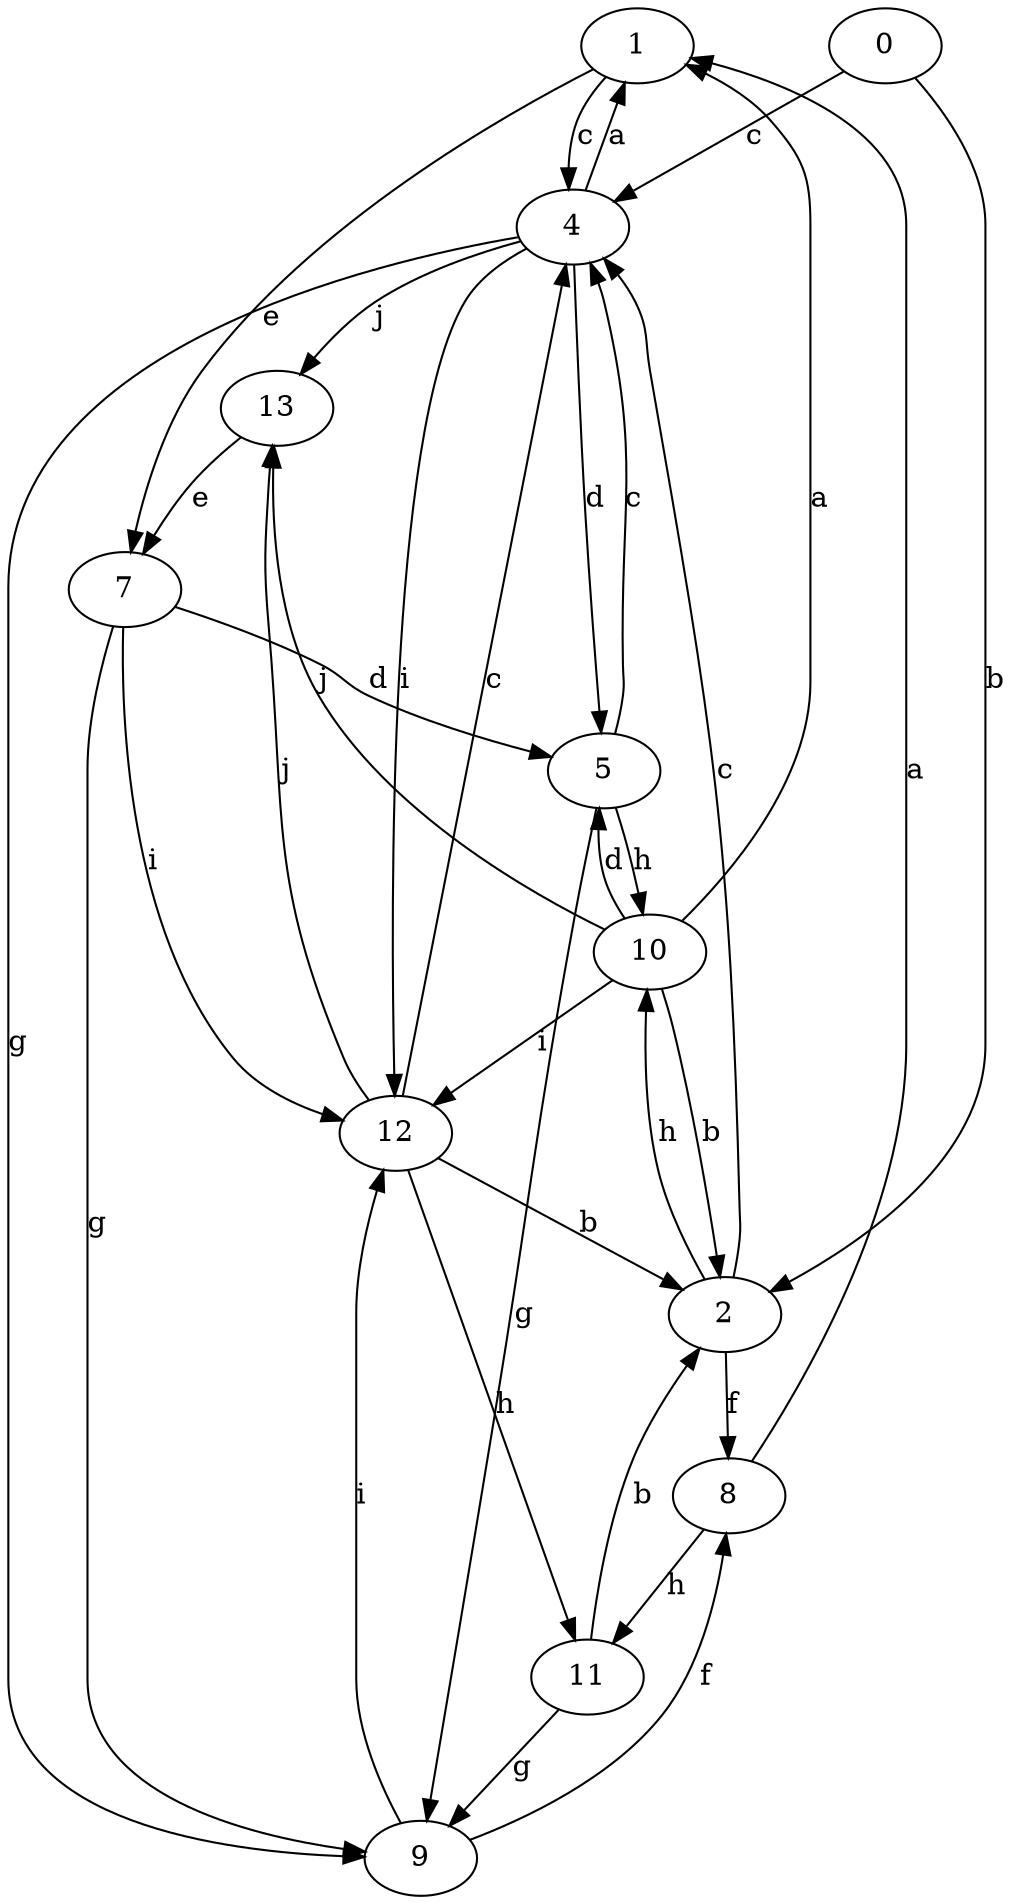 strict digraph  {
1;
0;
2;
4;
5;
7;
8;
9;
10;
11;
12;
13;
1 -> 4  [label=c];
1 -> 7  [label=e];
0 -> 2  [label=b];
0 -> 4  [label=c];
2 -> 4  [label=c];
2 -> 8  [label=f];
2 -> 10  [label=h];
4 -> 1  [label=a];
4 -> 5  [label=d];
4 -> 9  [label=g];
4 -> 12  [label=i];
4 -> 13  [label=j];
5 -> 4  [label=c];
5 -> 9  [label=g];
5 -> 10  [label=h];
7 -> 5  [label=d];
7 -> 9  [label=g];
7 -> 12  [label=i];
8 -> 1  [label=a];
8 -> 11  [label=h];
9 -> 8  [label=f];
9 -> 12  [label=i];
10 -> 1  [label=a];
10 -> 2  [label=b];
10 -> 5  [label=d];
10 -> 12  [label=i];
10 -> 13  [label=j];
11 -> 2  [label=b];
11 -> 9  [label=g];
12 -> 2  [label=b];
12 -> 4  [label=c];
12 -> 11  [label=h];
12 -> 13  [label=j];
13 -> 7  [label=e];
}
